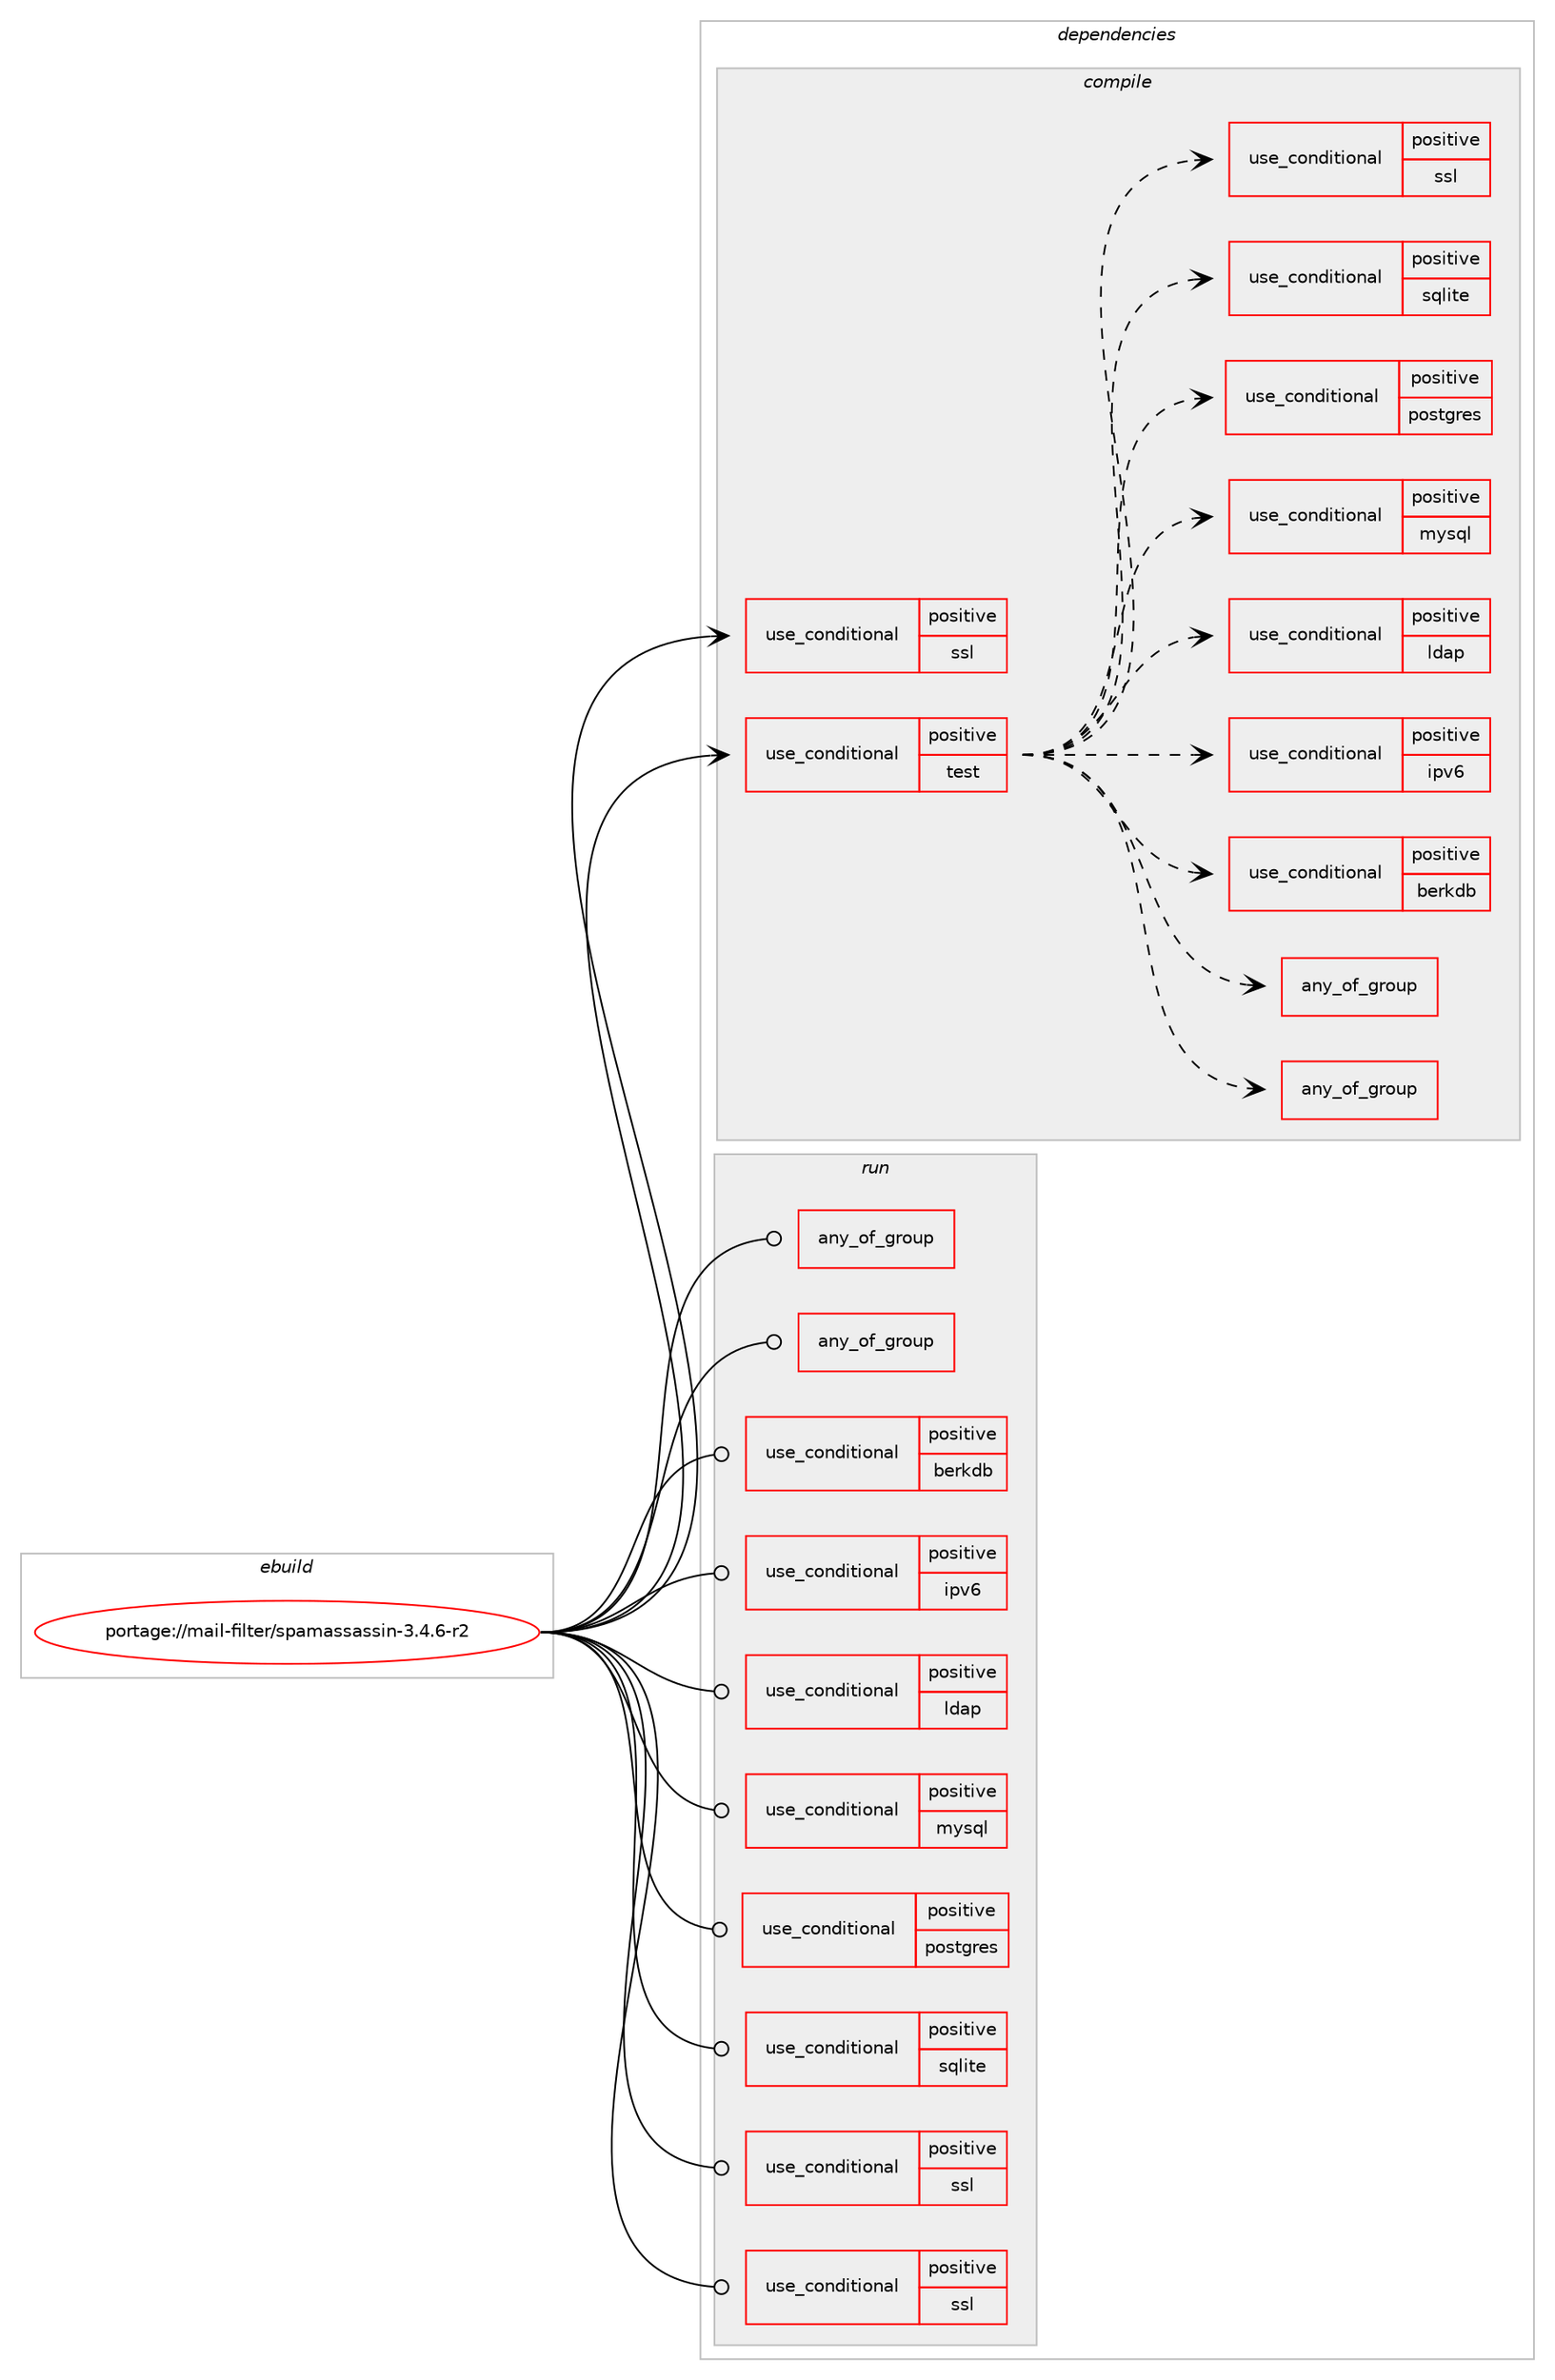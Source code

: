 digraph prolog {

# *************
# Graph options
# *************

newrank=true;
concentrate=true;
compound=true;
graph [rankdir=LR,fontname=Helvetica,fontsize=10,ranksep=1.5];#, ranksep=2.5, nodesep=0.2];
edge  [arrowhead=vee];
node  [fontname=Helvetica,fontsize=10];

# **********
# The ebuild
# **********

subgraph cluster_leftcol {
color=gray;
rank=same;
label=<<i>ebuild</i>>;
id [label="portage://mail-filter/spamassassin-3.4.6-r2", color=red, width=4, href="../mail-filter/spamassassin-3.4.6-r2.svg"];
}

# ****************
# The dependencies
# ****************

subgraph cluster_midcol {
color=gray;
label=<<i>dependencies</i>>;
subgraph cluster_compile {
fillcolor="#eeeeee";
style=filled;
label=<<i>compile</i>>;
subgraph cond68693 {
dependency146610 [label=<<TABLE BORDER="0" CELLBORDER="1" CELLSPACING="0" CELLPADDING="4"><TR><TD ROWSPAN="3" CELLPADDING="10">use_conditional</TD></TR><TR><TD>positive</TD></TR><TR><TD>ssl</TD></TR></TABLE>>, shape=none, color=red];
# *** BEGIN UNKNOWN DEPENDENCY TYPE (TODO) ***
# dependency146610 -> package_dependency(portage://mail-filter/spamassassin-3.4.6-r2,install,no,dev-libs,openssl,none,[,,],[slot(0),equal],[])
# *** END UNKNOWN DEPENDENCY TYPE (TODO) ***

}
id:e -> dependency146610:w [weight=20,style="solid",arrowhead="vee"];
subgraph cond68694 {
dependency146611 [label=<<TABLE BORDER="0" CELLBORDER="1" CELLSPACING="0" CELLPADDING="4"><TR><TD ROWSPAN="3" CELLPADDING="10">use_conditional</TD></TR><TR><TD>positive</TD></TR><TR><TD>test</TD></TR></TABLE>>, shape=none, color=red];
# *** BEGIN UNKNOWN DEPENDENCY TYPE (TODO) ***
# dependency146611 -> package_dependency(portage://mail-filter/spamassassin-3.4.6-r2,install,no,app-crypt,gnupg,none,[,,],[],[])
# *** END UNKNOWN DEPENDENCY TYPE (TODO) ***

# *** BEGIN UNKNOWN DEPENDENCY TYPE (TODO) ***
# dependency146611 -> package_dependency(portage://mail-filter/spamassassin-3.4.6-r2,install,no,dev-perl,BSD-Resource,none,[,,],[],[])
# *** END UNKNOWN DEPENDENCY TYPE (TODO) ***

# *** BEGIN UNKNOWN DEPENDENCY TYPE (TODO) ***
# dependency146611 -> package_dependency(portage://mail-filter/spamassassin-3.4.6-r2,install,no,dev-perl,Digest-SHA1,none,[,,],[],[])
# *** END UNKNOWN DEPENDENCY TYPE (TODO) ***

# *** BEGIN UNKNOWN DEPENDENCY TYPE (TODO) ***
# dependency146611 -> package_dependency(portage://mail-filter/spamassassin-3.4.6-r2,install,no,dev-perl,Encode-Detect,none,[,,],[],[])
# *** END UNKNOWN DEPENDENCY TYPE (TODO) ***

subgraph any2079 {
dependency146612 [label=<<TABLE BORDER="0" CELLBORDER="1" CELLSPACING="0" CELLPADDING="4"><TR><TD CELLPADDING="10">any_of_group</TD></TR></TABLE>>, shape=none, color=red];# *** BEGIN UNKNOWN DEPENDENCY TYPE (TODO) ***
# dependency146612 -> package_dependency(portage://mail-filter/spamassassin-3.4.6-r2,install,no,dev-perl,GeoIP2,none,[,,],[],[])
# *** END UNKNOWN DEPENDENCY TYPE (TODO) ***

# *** BEGIN UNKNOWN DEPENDENCY TYPE (TODO) ***
# dependency146612 -> package_dependency(portage://mail-filter/spamassassin-3.4.6-r2,install,no,dev-perl,Geo-IP,none,[,,],[],[])
# *** END UNKNOWN DEPENDENCY TYPE (TODO) ***

}
dependency146611:e -> dependency146612:w [weight=20,style="dashed",arrowhead="vee"];
# *** BEGIN UNKNOWN DEPENDENCY TYPE (TODO) ***
# dependency146611 -> package_dependency(portage://mail-filter/spamassassin-3.4.6-r2,install,no,dev-perl,HTTP-Date,none,[,,],[],[])
# *** END UNKNOWN DEPENDENCY TYPE (TODO) ***

# *** BEGIN UNKNOWN DEPENDENCY TYPE (TODO) ***
# dependency146611 -> package_dependency(portage://mail-filter/spamassassin-3.4.6-r2,install,no,dev-perl,Mail-DKIM,none,[,,],[],[])
# *** END UNKNOWN DEPENDENCY TYPE (TODO) ***

# *** BEGIN UNKNOWN DEPENDENCY TYPE (TODO) ***
# dependency146611 -> package_dependency(portage://mail-filter/spamassassin-3.4.6-r2,install,no,dev-perl,Mail-SPF,none,[,,],[],[])
# *** END UNKNOWN DEPENDENCY TYPE (TODO) ***

# *** BEGIN UNKNOWN DEPENDENCY TYPE (TODO) ***
# dependency146611 -> package_dependency(portage://mail-filter/spamassassin-3.4.6-r2,install,no,dev-perl,Net-Patricia,none,[,,],[],[])
# *** END UNKNOWN DEPENDENCY TYPE (TODO) ***

# *** BEGIN UNKNOWN DEPENDENCY TYPE (TODO) ***
# dependency146611 -> package_dependency(portage://mail-filter/spamassassin-3.4.6-r2,install,no,dev-perl,Net-CIDR-Lite,none,[,,],[],[])
# *** END UNKNOWN DEPENDENCY TYPE (TODO) ***

# *** BEGIN UNKNOWN DEPENDENCY TYPE (TODO) ***
# dependency146611 -> package_dependency(portage://mail-filter/spamassassin-3.4.6-r2,install,no,dev-util,re2c,none,[,,],[],[])
# *** END UNKNOWN DEPENDENCY TYPE (TODO) ***

subgraph any2080 {
dependency146613 [label=<<TABLE BORDER="0" CELLBORDER="1" CELLSPACING="0" CELLPADDING="4"><TR><TD CELLPADDING="10">any_of_group</TD></TR></TABLE>>, shape=none, color=red];# *** BEGIN UNKNOWN DEPENDENCY TYPE (TODO) ***
# dependency146613 -> package_dependency(portage://mail-filter/spamassassin-3.4.6-r2,install,no,net-misc,wget,none,[,,],[],[use(enable(ssl),none)])
# *** END UNKNOWN DEPENDENCY TYPE (TODO) ***

# *** BEGIN UNKNOWN DEPENDENCY TYPE (TODO) ***
# dependency146613 -> package_dependency(portage://mail-filter/spamassassin-3.4.6-r2,install,no,net-misc,curl,none,[,,],[],[use(enable(ssl),none)])
# *** END UNKNOWN DEPENDENCY TYPE (TODO) ***

}
dependency146611:e -> dependency146613:w [weight=20,style="dashed",arrowhead="vee"];
# *** BEGIN UNKNOWN DEPENDENCY TYPE (TODO) ***
# dependency146611 -> package_dependency(portage://mail-filter/spamassassin-3.4.6-r2,install,no,virtual,perl-MIME-Base64,none,[,,],[],[])
# *** END UNKNOWN DEPENDENCY TYPE (TODO) ***

# *** BEGIN UNKNOWN DEPENDENCY TYPE (TODO) ***
# dependency146611 -> package_dependency(portage://mail-filter/spamassassin-3.4.6-r2,install,no,dev-perl,Pod-Parser,none,[,,],[],[])
# *** END UNKNOWN DEPENDENCY TYPE (TODO) ***

subgraph cond68695 {
dependency146614 [label=<<TABLE BORDER="0" CELLBORDER="1" CELLSPACING="0" CELLPADDING="4"><TR><TD ROWSPAN="3" CELLPADDING="10">use_conditional</TD></TR><TR><TD>positive</TD></TR><TR><TD>berkdb</TD></TR></TABLE>>, shape=none, color=red];
# *** BEGIN UNKNOWN DEPENDENCY TYPE (TODO) ***
# dependency146614 -> package_dependency(portage://mail-filter/spamassassin-3.4.6-r2,install,no,virtual,perl-DB_File,none,[,,],[],[])
# *** END UNKNOWN DEPENDENCY TYPE (TODO) ***

}
dependency146611:e -> dependency146614:w [weight=20,style="dashed",arrowhead="vee"];
subgraph cond68696 {
dependency146615 [label=<<TABLE BORDER="0" CELLBORDER="1" CELLSPACING="0" CELLPADDING="4"><TR><TD ROWSPAN="3" CELLPADDING="10">use_conditional</TD></TR><TR><TD>positive</TD></TR><TR><TD>ipv6</TD></TR></TABLE>>, shape=none, color=red];
# *** BEGIN UNKNOWN DEPENDENCY TYPE (TODO) ***
# dependency146615 -> package_dependency(portage://mail-filter/spamassassin-3.4.6-r2,install,no,dev-perl,IO-Socket-INET6,none,[,,],[],[])
# *** END UNKNOWN DEPENDENCY TYPE (TODO) ***

}
dependency146611:e -> dependency146615:w [weight=20,style="dashed",arrowhead="vee"];
subgraph cond68697 {
dependency146616 [label=<<TABLE BORDER="0" CELLBORDER="1" CELLSPACING="0" CELLPADDING="4"><TR><TD ROWSPAN="3" CELLPADDING="10">use_conditional</TD></TR><TR><TD>positive</TD></TR><TR><TD>ldap</TD></TR></TABLE>>, shape=none, color=red];
# *** BEGIN UNKNOWN DEPENDENCY TYPE (TODO) ***
# dependency146616 -> package_dependency(portage://mail-filter/spamassassin-3.4.6-r2,install,no,dev-perl,perl-ldap,none,[,,],[],[])
# *** END UNKNOWN DEPENDENCY TYPE (TODO) ***

}
dependency146611:e -> dependency146616:w [weight=20,style="dashed",arrowhead="vee"];
subgraph cond68698 {
dependency146617 [label=<<TABLE BORDER="0" CELLBORDER="1" CELLSPACING="0" CELLPADDING="4"><TR><TD ROWSPAN="3" CELLPADDING="10">use_conditional</TD></TR><TR><TD>positive</TD></TR><TR><TD>mysql</TD></TR></TABLE>>, shape=none, color=red];
# *** BEGIN UNKNOWN DEPENDENCY TYPE (TODO) ***
# dependency146617 -> package_dependency(portage://mail-filter/spamassassin-3.4.6-r2,install,no,dev-perl,DBI,none,[,,],[],[])
# *** END UNKNOWN DEPENDENCY TYPE (TODO) ***

# *** BEGIN UNKNOWN DEPENDENCY TYPE (TODO) ***
# dependency146617 -> package_dependency(portage://mail-filter/spamassassin-3.4.6-r2,install,no,dev-perl,DBD-mysql,none,[,,],[],[])
# *** END UNKNOWN DEPENDENCY TYPE (TODO) ***

}
dependency146611:e -> dependency146617:w [weight=20,style="dashed",arrowhead="vee"];
subgraph cond68699 {
dependency146618 [label=<<TABLE BORDER="0" CELLBORDER="1" CELLSPACING="0" CELLPADDING="4"><TR><TD ROWSPAN="3" CELLPADDING="10">use_conditional</TD></TR><TR><TD>positive</TD></TR><TR><TD>postgres</TD></TR></TABLE>>, shape=none, color=red];
# *** BEGIN UNKNOWN DEPENDENCY TYPE (TODO) ***
# dependency146618 -> package_dependency(portage://mail-filter/spamassassin-3.4.6-r2,install,no,dev-perl,DBI,none,[,,],[],[])
# *** END UNKNOWN DEPENDENCY TYPE (TODO) ***

# *** BEGIN UNKNOWN DEPENDENCY TYPE (TODO) ***
# dependency146618 -> package_dependency(portage://mail-filter/spamassassin-3.4.6-r2,install,no,dev-perl,DBD-Pg,none,[,,],[],[])
# *** END UNKNOWN DEPENDENCY TYPE (TODO) ***

}
dependency146611:e -> dependency146618:w [weight=20,style="dashed",arrowhead="vee"];
subgraph cond68700 {
dependency146619 [label=<<TABLE BORDER="0" CELLBORDER="1" CELLSPACING="0" CELLPADDING="4"><TR><TD ROWSPAN="3" CELLPADDING="10">use_conditional</TD></TR><TR><TD>positive</TD></TR><TR><TD>sqlite</TD></TR></TABLE>>, shape=none, color=red];
# *** BEGIN UNKNOWN DEPENDENCY TYPE (TODO) ***
# dependency146619 -> package_dependency(portage://mail-filter/spamassassin-3.4.6-r2,install,no,dev-perl,DBI,none,[,,],[],[])
# *** END UNKNOWN DEPENDENCY TYPE (TODO) ***

# *** BEGIN UNKNOWN DEPENDENCY TYPE (TODO) ***
# dependency146619 -> package_dependency(portage://mail-filter/spamassassin-3.4.6-r2,install,no,dev-perl,DBD-SQLite,none,[,,],[],[])
# *** END UNKNOWN DEPENDENCY TYPE (TODO) ***

}
dependency146611:e -> dependency146619:w [weight=20,style="dashed",arrowhead="vee"];
subgraph cond68701 {
dependency146620 [label=<<TABLE BORDER="0" CELLBORDER="1" CELLSPACING="0" CELLPADDING="4"><TR><TD ROWSPAN="3" CELLPADDING="10">use_conditional</TD></TR><TR><TD>positive</TD></TR><TR><TD>ssl</TD></TR></TABLE>>, shape=none, color=red];
# *** BEGIN UNKNOWN DEPENDENCY TYPE (TODO) ***
# dependency146620 -> package_dependency(portage://mail-filter/spamassassin-3.4.6-r2,install,no,dev-perl,IO-Socket-SSL,none,[,,],[],[])
# *** END UNKNOWN DEPENDENCY TYPE (TODO) ***

}
dependency146611:e -> dependency146620:w [weight=20,style="dashed",arrowhead="vee"];
# *** BEGIN UNKNOWN DEPENDENCY TYPE (TODO) ***
# dependency146611 -> package_dependency(portage://mail-filter/spamassassin-3.4.6-r2,install,no,virtual,perl-Test-Harness,none,[,,],[],[])
# *** END UNKNOWN DEPENDENCY TYPE (TODO) ***

}
id:e -> dependency146611:w [weight=20,style="solid",arrowhead="vee"];
# *** BEGIN UNKNOWN DEPENDENCY TYPE (TODO) ***
# id -> package_dependency(portage://mail-filter/spamassassin-3.4.6-r2,install,no,acct-group,spamd,none,[,,],[],[])
# *** END UNKNOWN DEPENDENCY TYPE (TODO) ***

# *** BEGIN UNKNOWN DEPENDENCY TYPE (TODO) ***
# id -> package_dependency(portage://mail-filter/spamassassin-3.4.6-r2,install,no,acct-user,spamd,none,[,,],[],[])
# *** END UNKNOWN DEPENDENCY TYPE (TODO) ***

# *** BEGIN UNKNOWN DEPENDENCY TYPE (TODO) ***
# id -> package_dependency(portage://mail-filter/spamassassin-3.4.6-r2,install,no,dev-lang,perl,none,[,,],any_same_slot,[])
# *** END UNKNOWN DEPENDENCY TYPE (TODO) ***

# *** BEGIN UNKNOWN DEPENDENCY TYPE (TODO) ***
# id -> package_dependency(portage://mail-filter/spamassassin-3.4.6-r2,install,no,dev-perl,HTML-Parser,none,[,,],[],[])
# *** END UNKNOWN DEPENDENCY TYPE (TODO) ***

# *** BEGIN UNKNOWN DEPENDENCY TYPE (TODO) ***
# id -> package_dependency(portage://mail-filter/spamassassin-3.4.6-r2,install,no,dev-perl,Net-DNS,none,[,,],[],[])
# *** END UNKNOWN DEPENDENCY TYPE (TODO) ***

# *** BEGIN UNKNOWN DEPENDENCY TYPE (TODO) ***
# id -> package_dependency(portage://mail-filter/spamassassin-3.4.6-r2,install,no,dev-perl,NetAddr-IP,none,[,,],[],[])
# *** END UNKNOWN DEPENDENCY TYPE (TODO) ***

# *** BEGIN UNKNOWN DEPENDENCY TYPE (TODO) ***
# id -> package_dependency(portage://mail-filter/spamassassin-3.4.6-r2,install,no,virtual,perl-Archive-Tar,none,[,,],[],[])
# *** END UNKNOWN DEPENDENCY TYPE (TODO) ***

# *** BEGIN UNKNOWN DEPENDENCY TYPE (TODO) ***
# id -> package_dependency(portage://mail-filter/spamassassin-3.4.6-r2,install,no,virtual,perl-Digest-SHA,none,[,,],[],[])
# *** END UNKNOWN DEPENDENCY TYPE (TODO) ***

# *** BEGIN UNKNOWN DEPENDENCY TYPE (TODO) ***
# id -> package_dependency(portage://mail-filter/spamassassin-3.4.6-r2,install,no,virtual,perl-IO-Zlib,none,[,,],[],[])
# *** END UNKNOWN DEPENDENCY TYPE (TODO) ***

# *** BEGIN UNKNOWN DEPENDENCY TYPE (TODO) ***
# id -> package_dependency(portage://mail-filter/spamassassin-3.4.6-r2,install,no,virtual,perl-Time-HiRes,none,[,,],[],[])
# *** END UNKNOWN DEPENDENCY TYPE (TODO) ***

}
subgraph cluster_compileandrun {
fillcolor="#eeeeee";
style=filled;
label=<<i>compile and run</i>>;
}
subgraph cluster_run {
fillcolor="#eeeeee";
style=filled;
label=<<i>run</i>>;
subgraph any2081 {
dependency146621 [label=<<TABLE BORDER="0" CELLBORDER="1" CELLSPACING="0" CELLPADDING="4"><TR><TD CELLPADDING="10">any_of_group</TD></TR></TABLE>>, shape=none, color=red];# *** BEGIN UNKNOWN DEPENDENCY TYPE (TODO) ***
# dependency146621 -> package_dependency(portage://mail-filter/spamassassin-3.4.6-r2,run,no,dev-perl,GeoIP2,none,[,,],[],[])
# *** END UNKNOWN DEPENDENCY TYPE (TODO) ***

# *** BEGIN UNKNOWN DEPENDENCY TYPE (TODO) ***
# dependency146621 -> package_dependency(portage://mail-filter/spamassassin-3.4.6-r2,run,no,dev-perl,Geo-IP,none,[,,],[],[])
# *** END UNKNOWN DEPENDENCY TYPE (TODO) ***

}
id:e -> dependency146621:w [weight=20,style="solid",arrowhead="odot"];
subgraph any2082 {
dependency146622 [label=<<TABLE BORDER="0" CELLBORDER="1" CELLSPACING="0" CELLPADDING="4"><TR><TD CELLPADDING="10">any_of_group</TD></TR></TABLE>>, shape=none, color=red];# *** BEGIN UNKNOWN DEPENDENCY TYPE (TODO) ***
# dependency146622 -> package_dependency(portage://mail-filter/spamassassin-3.4.6-r2,run,no,net-misc,wget,none,[,,],[],[use(enable(ssl),none)])
# *** END UNKNOWN DEPENDENCY TYPE (TODO) ***

# *** BEGIN UNKNOWN DEPENDENCY TYPE (TODO) ***
# dependency146622 -> package_dependency(portage://mail-filter/spamassassin-3.4.6-r2,run,no,net-misc,curl,none,[,,],[],[use(enable(ssl),none)])
# *** END UNKNOWN DEPENDENCY TYPE (TODO) ***

}
id:e -> dependency146622:w [weight=20,style="solid",arrowhead="odot"];
subgraph cond68702 {
dependency146623 [label=<<TABLE BORDER="0" CELLBORDER="1" CELLSPACING="0" CELLPADDING="4"><TR><TD ROWSPAN="3" CELLPADDING="10">use_conditional</TD></TR><TR><TD>positive</TD></TR><TR><TD>berkdb</TD></TR></TABLE>>, shape=none, color=red];
# *** BEGIN UNKNOWN DEPENDENCY TYPE (TODO) ***
# dependency146623 -> package_dependency(portage://mail-filter/spamassassin-3.4.6-r2,run,no,virtual,perl-DB_File,none,[,,],[],[])
# *** END UNKNOWN DEPENDENCY TYPE (TODO) ***

}
id:e -> dependency146623:w [weight=20,style="solid",arrowhead="odot"];
subgraph cond68703 {
dependency146624 [label=<<TABLE BORDER="0" CELLBORDER="1" CELLSPACING="0" CELLPADDING="4"><TR><TD ROWSPAN="3" CELLPADDING="10">use_conditional</TD></TR><TR><TD>positive</TD></TR><TR><TD>ipv6</TD></TR></TABLE>>, shape=none, color=red];
# *** BEGIN UNKNOWN DEPENDENCY TYPE (TODO) ***
# dependency146624 -> package_dependency(portage://mail-filter/spamassassin-3.4.6-r2,run,no,dev-perl,IO-Socket-INET6,none,[,,],[],[])
# *** END UNKNOWN DEPENDENCY TYPE (TODO) ***

}
id:e -> dependency146624:w [weight=20,style="solid",arrowhead="odot"];
subgraph cond68704 {
dependency146625 [label=<<TABLE BORDER="0" CELLBORDER="1" CELLSPACING="0" CELLPADDING="4"><TR><TD ROWSPAN="3" CELLPADDING="10">use_conditional</TD></TR><TR><TD>positive</TD></TR><TR><TD>ldap</TD></TR></TABLE>>, shape=none, color=red];
# *** BEGIN UNKNOWN DEPENDENCY TYPE (TODO) ***
# dependency146625 -> package_dependency(portage://mail-filter/spamassassin-3.4.6-r2,run,no,dev-perl,perl-ldap,none,[,,],[],[])
# *** END UNKNOWN DEPENDENCY TYPE (TODO) ***

}
id:e -> dependency146625:w [weight=20,style="solid",arrowhead="odot"];
subgraph cond68705 {
dependency146626 [label=<<TABLE BORDER="0" CELLBORDER="1" CELLSPACING="0" CELLPADDING="4"><TR><TD ROWSPAN="3" CELLPADDING="10">use_conditional</TD></TR><TR><TD>positive</TD></TR><TR><TD>mysql</TD></TR></TABLE>>, shape=none, color=red];
# *** BEGIN UNKNOWN DEPENDENCY TYPE (TODO) ***
# dependency146626 -> package_dependency(portage://mail-filter/spamassassin-3.4.6-r2,run,no,dev-perl,DBI,none,[,,],[],[])
# *** END UNKNOWN DEPENDENCY TYPE (TODO) ***

# *** BEGIN UNKNOWN DEPENDENCY TYPE (TODO) ***
# dependency146626 -> package_dependency(portage://mail-filter/spamassassin-3.4.6-r2,run,no,dev-perl,DBD-mysql,none,[,,],[],[])
# *** END UNKNOWN DEPENDENCY TYPE (TODO) ***

}
id:e -> dependency146626:w [weight=20,style="solid",arrowhead="odot"];
subgraph cond68706 {
dependency146627 [label=<<TABLE BORDER="0" CELLBORDER="1" CELLSPACING="0" CELLPADDING="4"><TR><TD ROWSPAN="3" CELLPADDING="10">use_conditional</TD></TR><TR><TD>positive</TD></TR><TR><TD>postgres</TD></TR></TABLE>>, shape=none, color=red];
# *** BEGIN UNKNOWN DEPENDENCY TYPE (TODO) ***
# dependency146627 -> package_dependency(portage://mail-filter/spamassassin-3.4.6-r2,run,no,dev-perl,DBI,none,[,,],[],[])
# *** END UNKNOWN DEPENDENCY TYPE (TODO) ***

# *** BEGIN UNKNOWN DEPENDENCY TYPE (TODO) ***
# dependency146627 -> package_dependency(portage://mail-filter/spamassassin-3.4.6-r2,run,no,dev-perl,DBD-Pg,none,[,,],[],[])
# *** END UNKNOWN DEPENDENCY TYPE (TODO) ***

}
id:e -> dependency146627:w [weight=20,style="solid",arrowhead="odot"];
subgraph cond68707 {
dependency146628 [label=<<TABLE BORDER="0" CELLBORDER="1" CELLSPACING="0" CELLPADDING="4"><TR><TD ROWSPAN="3" CELLPADDING="10">use_conditional</TD></TR><TR><TD>positive</TD></TR><TR><TD>sqlite</TD></TR></TABLE>>, shape=none, color=red];
# *** BEGIN UNKNOWN DEPENDENCY TYPE (TODO) ***
# dependency146628 -> package_dependency(portage://mail-filter/spamassassin-3.4.6-r2,run,no,dev-perl,DBI,none,[,,],[],[])
# *** END UNKNOWN DEPENDENCY TYPE (TODO) ***

# *** BEGIN UNKNOWN DEPENDENCY TYPE (TODO) ***
# dependency146628 -> package_dependency(portage://mail-filter/spamassassin-3.4.6-r2,run,no,dev-perl,DBD-SQLite,none,[,,],[],[])
# *** END UNKNOWN DEPENDENCY TYPE (TODO) ***

}
id:e -> dependency146628:w [weight=20,style="solid",arrowhead="odot"];
subgraph cond68708 {
dependency146629 [label=<<TABLE BORDER="0" CELLBORDER="1" CELLSPACING="0" CELLPADDING="4"><TR><TD ROWSPAN="3" CELLPADDING="10">use_conditional</TD></TR><TR><TD>positive</TD></TR><TR><TD>ssl</TD></TR></TABLE>>, shape=none, color=red];
# *** BEGIN UNKNOWN DEPENDENCY TYPE (TODO) ***
# dependency146629 -> package_dependency(portage://mail-filter/spamassassin-3.4.6-r2,run,no,dev-libs,openssl,none,[,,],[slot(0),equal],[])
# *** END UNKNOWN DEPENDENCY TYPE (TODO) ***

}
id:e -> dependency146629:w [weight=20,style="solid",arrowhead="odot"];
subgraph cond68709 {
dependency146630 [label=<<TABLE BORDER="0" CELLBORDER="1" CELLSPACING="0" CELLPADDING="4"><TR><TD ROWSPAN="3" CELLPADDING="10">use_conditional</TD></TR><TR><TD>positive</TD></TR><TR><TD>ssl</TD></TR></TABLE>>, shape=none, color=red];
# *** BEGIN UNKNOWN DEPENDENCY TYPE (TODO) ***
# dependency146630 -> package_dependency(portage://mail-filter/spamassassin-3.4.6-r2,run,no,dev-perl,IO-Socket-SSL,none,[,,],[],[])
# *** END UNKNOWN DEPENDENCY TYPE (TODO) ***

}
id:e -> dependency146630:w [weight=20,style="solid",arrowhead="odot"];
# *** BEGIN UNKNOWN DEPENDENCY TYPE (TODO) ***
# id -> package_dependency(portage://mail-filter/spamassassin-3.4.6-r2,run,no,acct-group,spamd,none,[,,],[],[])
# *** END UNKNOWN DEPENDENCY TYPE (TODO) ***

# *** BEGIN UNKNOWN DEPENDENCY TYPE (TODO) ***
# id -> package_dependency(portage://mail-filter/spamassassin-3.4.6-r2,run,no,acct-user,spamd,none,[,,],[],[])
# *** END UNKNOWN DEPENDENCY TYPE (TODO) ***

# *** BEGIN UNKNOWN DEPENDENCY TYPE (TODO) ***
# id -> package_dependency(portage://mail-filter/spamassassin-3.4.6-r2,run,no,app-crypt,gnupg,none,[,,],[],[])
# *** END UNKNOWN DEPENDENCY TYPE (TODO) ***

# *** BEGIN UNKNOWN DEPENDENCY TYPE (TODO) ***
# id -> package_dependency(portage://mail-filter/spamassassin-3.4.6-r2,run,no,dev-lang,perl,none,[,,],any_same_slot,[])
# *** END UNKNOWN DEPENDENCY TYPE (TODO) ***

# *** BEGIN UNKNOWN DEPENDENCY TYPE (TODO) ***
# id -> package_dependency(portage://mail-filter/spamassassin-3.4.6-r2,run,no,dev-perl,BSD-Resource,none,[,,],[],[])
# *** END UNKNOWN DEPENDENCY TYPE (TODO) ***

# *** BEGIN UNKNOWN DEPENDENCY TYPE (TODO) ***
# id -> package_dependency(portage://mail-filter/spamassassin-3.4.6-r2,run,no,dev-perl,Digest-SHA1,none,[,,],[],[])
# *** END UNKNOWN DEPENDENCY TYPE (TODO) ***

# *** BEGIN UNKNOWN DEPENDENCY TYPE (TODO) ***
# id -> package_dependency(portage://mail-filter/spamassassin-3.4.6-r2,run,no,dev-perl,Encode-Detect,none,[,,],[],[])
# *** END UNKNOWN DEPENDENCY TYPE (TODO) ***

# *** BEGIN UNKNOWN DEPENDENCY TYPE (TODO) ***
# id -> package_dependency(portage://mail-filter/spamassassin-3.4.6-r2,run,no,dev-perl,HTML-Parser,none,[,,],[],[])
# *** END UNKNOWN DEPENDENCY TYPE (TODO) ***

# *** BEGIN UNKNOWN DEPENDENCY TYPE (TODO) ***
# id -> package_dependency(portage://mail-filter/spamassassin-3.4.6-r2,run,no,dev-perl,HTTP-Date,none,[,,],[],[])
# *** END UNKNOWN DEPENDENCY TYPE (TODO) ***

# *** BEGIN UNKNOWN DEPENDENCY TYPE (TODO) ***
# id -> package_dependency(portage://mail-filter/spamassassin-3.4.6-r2,run,no,dev-perl,Mail-DKIM,none,[,,],[],[])
# *** END UNKNOWN DEPENDENCY TYPE (TODO) ***

# *** BEGIN UNKNOWN DEPENDENCY TYPE (TODO) ***
# id -> package_dependency(portage://mail-filter/spamassassin-3.4.6-r2,run,no,dev-perl,Mail-SPF,none,[,,],[],[])
# *** END UNKNOWN DEPENDENCY TYPE (TODO) ***

# *** BEGIN UNKNOWN DEPENDENCY TYPE (TODO) ***
# id -> package_dependency(portage://mail-filter/spamassassin-3.4.6-r2,run,no,dev-perl,Net-CIDR-Lite,none,[,,],[],[])
# *** END UNKNOWN DEPENDENCY TYPE (TODO) ***

# *** BEGIN UNKNOWN DEPENDENCY TYPE (TODO) ***
# id -> package_dependency(portage://mail-filter/spamassassin-3.4.6-r2,run,no,dev-perl,Net-DNS,none,[,,],[],[])
# *** END UNKNOWN DEPENDENCY TYPE (TODO) ***

# *** BEGIN UNKNOWN DEPENDENCY TYPE (TODO) ***
# id -> package_dependency(portage://mail-filter/spamassassin-3.4.6-r2,run,no,dev-perl,Net-Patricia,none,[,,],[],[])
# *** END UNKNOWN DEPENDENCY TYPE (TODO) ***

# *** BEGIN UNKNOWN DEPENDENCY TYPE (TODO) ***
# id -> package_dependency(portage://mail-filter/spamassassin-3.4.6-r2,run,no,dev-perl,NetAddr-IP,none,[,,],[],[])
# *** END UNKNOWN DEPENDENCY TYPE (TODO) ***

# *** BEGIN UNKNOWN DEPENDENCY TYPE (TODO) ***
# id -> package_dependency(portage://mail-filter/spamassassin-3.4.6-r2,run,no,dev-perl,Pod-Parser,none,[,,],[],[])
# *** END UNKNOWN DEPENDENCY TYPE (TODO) ***

# *** BEGIN UNKNOWN DEPENDENCY TYPE (TODO) ***
# id -> package_dependency(portage://mail-filter/spamassassin-3.4.6-r2,run,no,dev-util,re2c,none,[,,],[],[])
# *** END UNKNOWN DEPENDENCY TYPE (TODO) ***

# *** BEGIN UNKNOWN DEPENDENCY TYPE (TODO) ***
# id -> package_dependency(portage://mail-filter/spamassassin-3.4.6-r2,run,no,virtual,perl-Archive-Tar,none,[,,],[],[])
# *** END UNKNOWN DEPENDENCY TYPE (TODO) ***

# *** BEGIN UNKNOWN DEPENDENCY TYPE (TODO) ***
# id -> package_dependency(portage://mail-filter/spamassassin-3.4.6-r2,run,no,virtual,perl-Digest-SHA,none,[,,],[],[])
# *** END UNKNOWN DEPENDENCY TYPE (TODO) ***

# *** BEGIN UNKNOWN DEPENDENCY TYPE (TODO) ***
# id -> package_dependency(portage://mail-filter/spamassassin-3.4.6-r2,run,no,virtual,perl-IO-Zlib,none,[,,],[],[])
# *** END UNKNOWN DEPENDENCY TYPE (TODO) ***

# *** BEGIN UNKNOWN DEPENDENCY TYPE (TODO) ***
# id -> package_dependency(portage://mail-filter/spamassassin-3.4.6-r2,run,no,virtual,perl-MIME-Base64,none,[,,],[],[])
# *** END UNKNOWN DEPENDENCY TYPE (TODO) ***

# *** BEGIN UNKNOWN DEPENDENCY TYPE (TODO) ***
# id -> package_dependency(portage://mail-filter/spamassassin-3.4.6-r2,run,no,virtual,perl-Time-HiRes,none,[,,],[],[])
# *** END UNKNOWN DEPENDENCY TYPE (TODO) ***

}
}

# **************
# The candidates
# **************

subgraph cluster_choices {
rank=same;
color=gray;
label=<<i>candidates</i>>;

}

}
